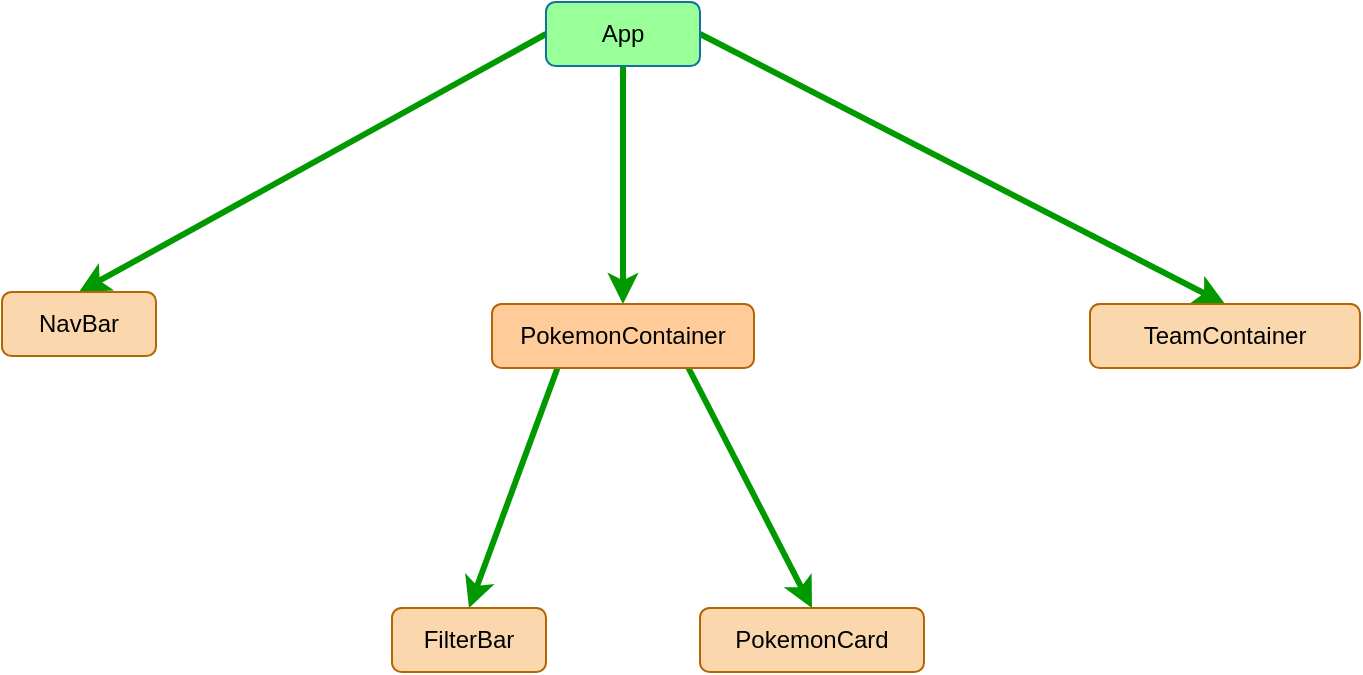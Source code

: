<mxfile>
    <diagram id="c0Y8XdYYsm0osDzi8yZZ" name="Page-1">
        <mxGraphModel dx="574" dy="404" grid="0" gridSize="10" guides="1" tooltips="1" connect="1" arrows="1" fold="1" page="1" pageScale="1" pageWidth="850" pageHeight="1100" background="#ffffff" math="0" shadow="0">
            <root>
                <mxCell id="0"/>
                <mxCell id="1" parent="0"/>
                <mxCell id="13" style="edgeStyle=none;orthogonalLoop=1;jettySize=auto;html=1;exitX=0;exitY=0.5;exitDx=0;exitDy=0;entryX=0.5;entryY=0;entryDx=0;entryDy=0;strokeWidth=3;strokeColor=#009900;jumpSize=2;" edge="1" parent="1" source="2" target="3">
                    <mxGeometry relative="1" as="geometry"/>
                </mxCell>
                <mxCell id="14" style="edgeStyle=none;orthogonalLoop=1;jettySize=auto;html=1;exitX=0.5;exitY=1;exitDx=0;exitDy=0;strokeWidth=3;strokeColor=#009900;jumpSize=2;" edge="1" parent="1" source="2" target="4">
                    <mxGeometry relative="1" as="geometry"/>
                </mxCell>
                <mxCell id="17" style="edgeStyle=none;jumpSize=2;orthogonalLoop=1;jettySize=auto;html=1;exitX=1;exitY=0.5;exitDx=0;exitDy=0;entryX=0.5;entryY=0;entryDx=0;entryDy=0;strokeColor=#009900;strokeWidth=3;" edge="1" parent="1" source="2" target="8">
                    <mxGeometry relative="1" as="geometry"/>
                </mxCell>
                <mxCell id="2" value="&lt;font color=&quot;#000000&quot;&gt;App&lt;/font&gt;" style="rounded=1;whiteSpace=wrap;html=1;strokeColor=#10739e;fillColor=#99FF99;" vertex="1" parent="1">
                    <mxGeometry x="404" y="164" width="77" height="32" as="geometry"/>
                </mxCell>
                <mxCell id="3" value="&lt;font color=&quot;#000000&quot;&gt;NavBar&lt;/font&gt;" style="rounded=1;whiteSpace=wrap;html=1;fillColor=#fad7ac;strokeColor=#b46504;" vertex="1" parent="1">
                    <mxGeometry x="132" y="309" width="77" height="32" as="geometry"/>
                </mxCell>
                <mxCell id="15" style="edgeStyle=none;jumpSize=2;orthogonalLoop=1;jettySize=auto;html=1;exitX=0.25;exitY=1;exitDx=0;exitDy=0;entryX=0.5;entryY=0;entryDx=0;entryDy=0;strokeColor=#009900;strokeWidth=3;" edge="1" parent="1" source="4" target="6">
                    <mxGeometry relative="1" as="geometry"/>
                </mxCell>
                <mxCell id="16" style="edgeStyle=none;jumpSize=2;orthogonalLoop=1;jettySize=auto;html=1;exitX=0.75;exitY=1;exitDx=0;exitDy=0;entryX=0.5;entryY=0;entryDx=0;entryDy=0;strokeColor=#009900;strokeWidth=3;" edge="1" parent="1" source="4" target="7">
                    <mxGeometry relative="1" as="geometry"/>
                </mxCell>
                <mxCell id="4" value="&lt;font color=&quot;#000000&quot;&gt;PokemonContainer&lt;br&gt;&lt;/font&gt;" style="rounded=1;whiteSpace=wrap;html=1;strokeColor=#b46504;fillColor=#FFCC99;" vertex="1" parent="1">
                    <mxGeometry x="377" y="315" width="131" height="32" as="geometry"/>
                </mxCell>
                <mxCell id="6" value="&lt;font color=&quot;#000000&quot;&gt;FilterBar&lt;/font&gt;" style="rounded=1;whiteSpace=wrap;html=1;fillColor=#fad7ac;strokeColor=#b46504;" vertex="1" parent="1">
                    <mxGeometry x="327" y="467" width="77" height="32" as="geometry"/>
                </mxCell>
                <mxCell id="7" value="&lt;font color=&quot;#000000&quot;&gt;PokemonCard&lt;/font&gt;" style="rounded=1;whiteSpace=wrap;html=1;fillColor=#fad7ac;strokeColor=#b46504;" vertex="1" parent="1">
                    <mxGeometry x="481" y="467" width="112" height="32" as="geometry"/>
                </mxCell>
                <mxCell id="8" value="&lt;font color=&quot;#000000&quot;&gt;TeamContainer&lt;/font&gt;" style="rounded=1;whiteSpace=wrap;html=1;fillColor=#fad7ac;strokeColor=#b46504;" vertex="1" parent="1">
                    <mxGeometry x="676" y="315" width="135" height="32" as="geometry"/>
                </mxCell>
            </root>
        </mxGraphModel>
    </diagram>
</mxfile>
